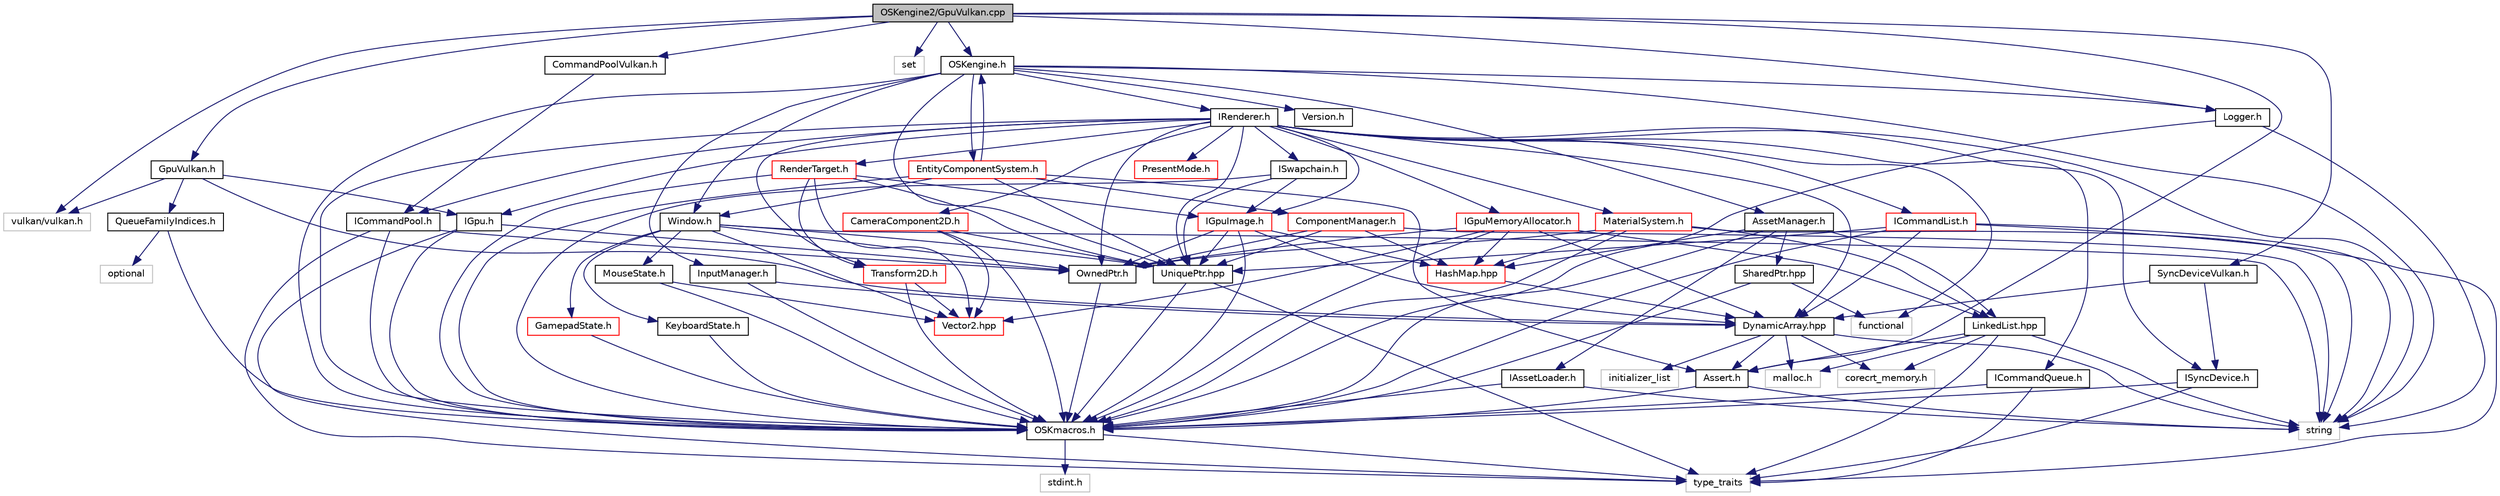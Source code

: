 digraph "OSKengine2/GpuVulkan.cpp"
{
 // LATEX_PDF_SIZE
  edge [fontname="Helvetica",fontsize="10",labelfontname="Helvetica",labelfontsize="10"];
  node [fontname="Helvetica",fontsize="10",shape=record];
  Node1 [label="OSKengine2/GpuVulkan.cpp",height=0.2,width=0.4,color="black", fillcolor="grey75", style="filled", fontcolor="black",tooltip=" "];
  Node1 -> Node2 [color="midnightblue",fontsize="10",style="solid"];
  Node2 [label="GpuVulkan.h",height=0.2,width=0.4,color="black", fillcolor="white", style="filled",URL="$_gpu_vulkan_8h.html",tooltip=" "];
  Node2 -> Node3 [color="midnightblue",fontsize="10",style="solid"];
  Node3 [label="vulkan/vulkan.h",height=0.2,width=0.4,color="grey75", fillcolor="white", style="filled",tooltip=" "];
  Node2 -> Node4 [color="midnightblue",fontsize="10",style="solid"];
  Node4 [label="IGpu.h",height=0.2,width=0.4,color="black", fillcolor="white", style="filled",URL="$_i_gpu_8h.html",tooltip=" "];
  Node4 -> Node5 [color="midnightblue",fontsize="10",style="solid"];
  Node5 [label="OSKmacros.h",height=0.2,width=0.4,color="black", fillcolor="white", style="filled",URL="$_o_s_kmacros_8h.html",tooltip=" "];
  Node5 -> Node6 [color="midnightblue",fontsize="10",style="solid"];
  Node6 [label="stdint.h",height=0.2,width=0.4,color="grey75", fillcolor="white", style="filled",tooltip=" "];
  Node5 -> Node7 [color="midnightblue",fontsize="10",style="solid"];
  Node7 [label="type_traits",height=0.2,width=0.4,color="grey75", fillcolor="white", style="filled",tooltip=" "];
  Node4 -> Node8 [color="midnightblue",fontsize="10",style="solid"];
  Node8 [label="OwnedPtr.h",height=0.2,width=0.4,color="black", fillcolor="white", style="filled",URL="$_owned_ptr_8h.html",tooltip=" "];
  Node8 -> Node5 [color="midnightblue",fontsize="10",style="solid"];
  Node4 -> Node7 [color="midnightblue",fontsize="10",style="solid"];
  Node2 -> Node9 [color="midnightblue",fontsize="10",style="solid"];
  Node9 [label="QueueFamilyIndices.h",height=0.2,width=0.4,color="black", fillcolor="white", style="filled",URL="$_queue_family_indices_8h.html",tooltip=" "];
  Node9 -> Node10 [color="midnightblue",fontsize="10",style="solid"];
  Node10 [label="optional",height=0.2,width=0.4,color="grey75", fillcolor="white", style="filled",tooltip=" "];
  Node9 -> Node5 [color="midnightblue",fontsize="10",style="solid"];
  Node2 -> Node11 [color="midnightblue",fontsize="10",style="solid"];
  Node11 [label="DynamicArray.hpp",height=0.2,width=0.4,color="black", fillcolor="white", style="filled",URL="$_dynamic_array_8hpp.html",tooltip=" "];
  Node11 -> Node12 [color="midnightblue",fontsize="10",style="solid"];
  Node12 [label="corecrt_memory.h",height=0.2,width=0.4,color="grey75", fillcolor="white", style="filled",tooltip=" "];
  Node11 -> Node13 [color="midnightblue",fontsize="10",style="solid"];
  Node13 [label="malloc.h",height=0.2,width=0.4,color="grey75", fillcolor="white", style="filled",tooltip=" "];
  Node11 -> Node14 [color="midnightblue",fontsize="10",style="solid"];
  Node14 [label="string",height=0.2,width=0.4,color="grey75", fillcolor="white", style="filled",tooltip=" "];
  Node11 -> Node15 [color="midnightblue",fontsize="10",style="solid"];
  Node15 [label="initializer_list",height=0.2,width=0.4,color="grey75", fillcolor="white", style="filled",tooltip=" "];
  Node11 -> Node16 [color="midnightblue",fontsize="10",style="solid"];
  Node16 [label="Assert.h",height=0.2,width=0.4,color="black", fillcolor="white", style="filled",URL="$_assert_8h.html",tooltip=" "];
  Node16 -> Node5 [color="midnightblue",fontsize="10",style="solid"];
  Node16 -> Node14 [color="midnightblue",fontsize="10",style="solid"];
  Node1 -> Node16 [color="midnightblue",fontsize="10",style="solid"];
  Node1 -> Node17 [color="midnightblue",fontsize="10",style="solid"];
  Node17 [label="set",height=0.2,width=0.4,color="grey75", fillcolor="white", style="filled",tooltip=" "];
  Node1 -> Node18 [color="midnightblue",fontsize="10",style="solid"];
  Node18 [label="CommandPoolVulkan.h",height=0.2,width=0.4,color="black", fillcolor="white", style="filled",URL="$_command_pool_vulkan_8h.html",tooltip=" "];
  Node18 -> Node19 [color="midnightblue",fontsize="10",style="solid"];
  Node19 [label="ICommandPool.h",height=0.2,width=0.4,color="black", fillcolor="white", style="filled",URL="$_i_command_pool_8h.html",tooltip=" "];
  Node19 -> Node5 [color="midnightblue",fontsize="10",style="solid"];
  Node19 -> Node8 [color="midnightblue",fontsize="10",style="solid"];
  Node19 -> Node7 [color="midnightblue",fontsize="10",style="solid"];
  Node1 -> Node20 [color="midnightblue",fontsize="10",style="solid"];
  Node20 [label="SyncDeviceVulkan.h",height=0.2,width=0.4,color="black", fillcolor="white", style="filled",URL="$_sync_device_vulkan_8h.html",tooltip=" "];
  Node20 -> Node21 [color="midnightblue",fontsize="10",style="solid"];
  Node21 [label="ISyncDevice.h",height=0.2,width=0.4,color="black", fillcolor="white", style="filled",URL="$_i_sync_device_8h.html",tooltip=" "];
  Node21 -> Node5 [color="midnightblue",fontsize="10",style="solid"];
  Node21 -> Node7 [color="midnightblue",fontsize="10",style="solid"];
  Node20 -> Node11 [color="midnightblue",fontsize="10",style="solid"];
  Node1 -> Node3 [color="midnightblue",fontsize="10",style="solid"];
  Node1 -> Node22 [color="midnightblue",fontsize="10",style="solid"];
  Node22 [label="OSKengine.h",height=0.2,width=0.4,color="black", fillcolor="white", style="filled",URL="$_o_s_kengine_8h.html",tooltip=" "];
  Node22 -> Node5 [color="midnightblue",fontsize="10",style="solid"];
  Node22 -> Node23 [color="midnightblue",fontsize="10",style="solid"];
  Node23 [label="UniquePtr.hpp",height=0.2,width=0.4,color="black", fillcolor="white", style="filled",URL="$_unique_ptr_8hpp.html",tooltip=" "];
  Node23 -> Node5 [color="midnightblue",fontsize="10",style="solid"];
  Node23 -> Node7 [color="midnightblue",fontsize="10",style="solid"];
  Node22 -> Node24 [color="midnightblue",fontsize="10",style="solid"];
  Node24 [label="Version.h",height=0.2,width=0.4,color="black", fillcolor="white", style="filled",URL="$_version_8h.html",tooltip=" "];
  Node22 -> Node14 [color="midnightblue",fontsize="10",style="solid"];
  Node22 -> Node25 [color="midnightblue",fontsize="10",style="solid"];
  Node25 [label="Logger.h",height=0.2,width=0.4,color="black", fillcolor="white", style="filled",URL="$_logger_8h.html",tooltip=" "];
  Node25 -> Node5 [color="midnightblue",fontsize="10",style="solid"];
  Node25 -> Node14 [color="midnightblue",fontsize="10",style="solid"];
  Node22 -> Node26 [color="midnightblue",fontsize="10",style="solid"];
  Node26 [label="Window.h",height=0.2,width=0.4,color="black", fillcolor="white", style="filled",URL="$_window_8h.html",tooltip=" "];
  Node26 -> Node27 [color="midnightblue",fontsize="10",style="solid"];
  Node27 [label="Vector2.hpp",height=0.2,width=0.4,color="red", fillcolor="white", style="filled",URL="$_vector2_8hpp.html",tooltip=" "];
  Node26 -> Node8 [color="midnightblue",fontsize="10",style="solid"];
  Node26 -> Node23 [color="midnightblue",fontsize="10",style="solid"];
  Node26 -> Node29 [color="midnightblue",fontsize="10",style="solid"];
  Node29 [label="GamepadState.h",height=0.2,width=0.4,color="red", fillcolor="white", style="filled",URL="$_gamepad_state_8h.html",tooltip=" "];
  Node29 -> Node5 [color="midnightblue",fontsize="10",style="solid"];
  Node26 -> Node14 [color="midnightblue",fontsize="10",style="solid"];
  Node26 -> Node31 [color="midnightblue",fontsize="10",style="solid"];
  Node31 [label="KeyboardState.h",height=0.2,width=0.4,color="black", fillcolor="white", style="filled",URL="$_keyboard_state_8h.html",tooltip=" "];
  Node31 -> Node5 [color="midnightblue",fontsize="10",style="solid"];
  Node26 -> Node32 [color="midnightblue",fontsize="10",style="solid"];
  Node32 [label="MouseState.h",height=0.2,width=0.4,color="black", fillcolor="white", style="filled",URL="$_mouse_state_8h.html",tooltip=" "];
  Node32 -> Node5 [color="midnightblue",fontsize="10",style="solid"];
  Node32 -> Node27 [color="midnightblue",fontsize="10",style="solid"];
  Node22 -> Node33 [color="midnightblue",fontsize="10",style="solid"];
  Node33 [label="IRenderer.h",height=0.2,width=0.4,color="black", fillcolor="white", style="filled",URL="$_i_renderer_8h.html",tooltip=" "];
  Node33 -> Node5 [color="midnightblue",fontsize="10",style="solid"];
  Node33 -> Node23 [color="midnightblue",fontsize="10",style="solid"];
  Node33 -> Node8 [color="midnightblue",fontsize="10",style="solid"];
  Node33 -> Node11 [color="midnightblue",fontsize="10",style="solid"];
  Node33 -> Node4 [color="midnightblue",fontsize="10",style="solid"];
  Node33 -> Node34 [color="midnightblue",fontsize="10",style="solid"];
  Node34 [label="ICommandQueue.h",height=0.2,width=0.4,color="black", fillcolor="white", style="filled",URL="$_i_command_queue_8h.html",tooltip=" "];
  Node34 -> Node5 [color="midnightblue",fontsize="10",style="solid"];
  Node34 -> Node7 [color="midnightblue",fontsize="10",style="solid"];
  Node33 -> Node35 [color="midnightblue",fontsize="10",style="solid"];
  Node35 [label="ISwapchain.h",height=0.2,width=0.4,color="black", fillcolor="white", style="filled",URL="$_i_swapchain_8h.html",tooltip=" "];
  Node35 -> Node5 [color="midnightblue",fontsize="10",style="solid"];
  Node35 -> Node23 [color="midnightblue",fontsize="10",style="solid"];
  Node35 -> Node36 [color="midnightblue",fontsize="10",style="solid"];
  Node36 [label="IGpuImage.h",height=0.2,width=0.4,color="red", fillcolor="white", style="filled",URL="$_i_gpu_image_8h.html",tooltip=" "];
  Node36 -> Node5 [color="midnightblue",fontsize="10",style="solid"];
  Node36 -> Node8 [color="midnightblue",fontsize="10",style="solid"];
  Node36 -> Node23 [color="midnightblue",fontsize="10",style="solid"];
  Node36 -> Node11 [color="midnightblue",fontsize="10",style="solid"];
  Node36 -> Node46 [color="midnightblue",fontsize="10",style="solid"];
  Node46 [label="HashMap.hpp",height=0.2,width=0.4,color="red", fillcolor="white", style="filled",URL="$_hash_map_8hpp.html",tooltip=" "];
  Node46 -> Node11 [color="midnightblue",fontsize="10",style="solid"];
  Node33 -> Node21 [color="midnightblue",fontsize="10",style="solid"];
  Node33 -> Node49 [color="midnightblue",fontsize="10",style="solid"];
  Node49 [label="ICommandList.h",height=0.2,width=0.4,color="red", fillcolor="white", style="filled",URL="$_i_command_list_8h.html",tooltip=" "];
  Node49 -> Node5 [color="midnightblue",fontsize="10",style="solid"];
  Node49 -> Node11 [color="midnightblue",fontsize="10",style="solid"];
  Node49 -> Node23 [color="midnightblue",fontsize="10",style="solid"];
  Node49 -> Node14 [color="midnightblue",fontsize="10",style="solid"];
  Node49 -> Node7 [color="midnightblue",fontsize="10",style="solid"];
  Node33 -> Node19 [color="midnightblue",fontsize="10",style="solid"];
  Node33 -> Node55 [color="midnightblue",fontsize="10",style="solid"];
  Node55 [label="IGpuMemoryAllocator.h",height=0.2,width=0.4,color="red", fillcolor="white", style="filled",URL="$_i_gpu_memory_allocator_8h.html",tooltip=" "];
  Node55 -> Node5 [color="midnightblue",fontsize="10",style="solid"];
  Node55 -> Node8 [color="midnightblue",fontsize="10",style="solid"];
  Node55 -> Node40 [color="midnightblue",fontsize="10",style="solid"];
  Node40 [label="LinkedList.hpp",height=0.2,width=0.4,color="black", fillcolor="white", style="filled",URL="$_linked_list_8hpp.html",tooltip=" "];
  Node40 -> Node12 [color="midnightblue",fontsize="10",style="solid"];
  Node40 -> Node13 [color="midnightblue",fontsize="10",style="solid"];
  Node40 -> Node14 [color="midnightblue",fontsize="10",style="solid"];
  Node40 -> Node7 [color="midnightblue",fontsize="10",style="solid"];
  Node40 -> Node16 [color="midnightblue",fontsize="10",style="solid"];
  Node55 -> Node46 [color="midnightblue",fontsize="10",style="solid"];
  Node55 -> Node11 [color="midnightblue",fontsize="10",style="solid"];
  Node55 -> Node27 [color="midnightblue",fontsize="10",style="solid"];
  Node33 -> Node58 [color="midnightblue",fontsize="10",style="solid"];
  Node58 [label="RenderTarget.h",height=0.2,width=0.4,color="red", fillcolor="white", style="filled",URL="$_render_target_8h.html",tooltip=" "];
  Node58 -> Node5 [color="midnightblue",fontsize="10",style="solid"];
  Node58 -> Node23 [color="midnightblue",fontsize="10",style="solid"];
  Node58 -> Node36 [color="midnightblue",fontsize="10",style="solid"];
  Node58 -> Node27 [color="midnightblue",fontsize="10",style="solid"];
  Node58 -> Node64 [color="midnightblue",fontsize="10",style="solid"];
  Node64 [label="Transform2D.h",height=0.2,width=0.4,color="red", fillcolor="white", style="filled",URL="$_transform2_d_8h.html",tooltip=" "];
  Node64 -> Node27 [color="midnightblue",fontsize="10",style="solid"];
  Node64 -> Node5 [color="midnightblue",fontsize="10",style="solid"];
  Node33 -> Node66 [color="midnightblue",fontsize="10",style="solid"];
  Node66 [label="MaterialSystem.h",height=0.2,width=0.4,color="red", fillcolor="white", style="filled",URL="$_material_system_8h.html",tooltip=" "];
  Node66 -> Node5 [color="midnightblue",fontsize="10",style="solid"];
  Node66 -> Node40 [color="midnightblue",fontsize="10",style="solid"];
  Node66 -> Node46 [color="midnightblue",fontsize="10",style="solid"];
  Node66 -> Node8 [color="midnightblue",fontsize="10",style="solid"];
  Node66 -> Node14 [color="midnightblue",fontsize="10",style="solid"];
  Node33 -> Node68 [color="midnightblue",fontsize="10",style="solid"];
  Node68 [label="PresentMode.h",height=0.2,width=0.4,color="red", fillcolor="white", style="filled",URL="$_present_mode_8h.html",tooltip=" "];
  Node33 -> Node36 [color="midnightblue",fontsize="10",style="solid"];
  Node33 -> Node70 [color="midnightblue",fontsize="10",style="solid"];
  Node70 [label="CameraComponent2D.h",height=0.2,width=0.4,color="red", fillcolor="white", style="filled",URL="$_camera_component2_d_8h.html",tooltip=" "];
  Node70 -> Node5 [color="midnightblue",fontsize="10",style="solid"];
  Node70 -> Node27 [color="midnightblue",fontsize="10",style="solid"];
  Node70 -> Node23 [color="midnightblue",fontsize="10",style="solid"];
  Node33 -> Node64 [color="midnightblue",fontsize="10",style="solid"];
  Node33 -> Node14 [color="midnightblue",fontsize="10",style="solid"];
  Node33 -> Node72 [color="midnightblue",fontsize="10",style="solid"];
  Node72 [label="functional",height=0.2,width=0.4,color="grey75", fillcolor="white", style="filled",tooltip=" "];
  Node22 -> Node73 [color="midnightblue",fontsize="10",style="solid"];
  Node73 [label="AssetManager.h",height=0.2,width=0.4,color="black", fillcolor="white", style="filled",URL="$_asset_manager_8h.html",tooltip=" "];
  Node73 -> Node5 [color="midnightblue",fontsize="10",style="solid"];
  Node73 -> Node40 [color="midnightblue",fontsize="10",style="solid"];
  Node73 -> Node46 [color="midnightblue",fontsize="10",style="solid"];
  Node73 -> Node74 [color="midnightblue",fontsize="10",style="solid"];
  Node74 [label="SharedPtr.hpp",height=0.2,width=0.4,color="black", fillcolor="white", style="filled",URL="$_shared_ptr_8hpp.html",tooltip=" "];
  Node74 -> Node72 [color="midnightblue",fontsize="10",style="solid"];
  Node74 -> Node5 [color="midnightblue",fontsize="10",style="solid"];
  Node73 -> Node75 [color="midnightblue",fontsize="10",style="solid"];
  Node75 [label="IAssetLoader.h",height=0.2,width=0.4,color="black", fillcolor="white", style="filled",URL="$_i_asset_loader_8h.html",tooltip=" "];
  Node75 -> Node5 [color="midnightblue",fontsize="10",style="solid"];
  Node75 -> Node14 [color="midnightblue",fontsize="10",style="solid"];
  Node22 -> Node76 [color="midnightblue",fontsize="10",style="solid"];
  Node76 [label="EntityComponentSystem.h",height=0.2,width=0.4,color="red", fillcolor="white", style="filled",URL="$_entity_component_system_8h.html",tooltip=" "];
  Node76 -> Node5 [color="midnightblue",fontsize="10",style="solid"];
  Node76 -> Node23 [color="midnightblue",fontsize="10",style="solid"];
  Node76 -> Node77 [color="midnightblue",fontsize="10",style="solid"];
  Node77 [label="ComponentManager.h",height=0.2,width=0.4,color="red", fillcolor="white", style="filled",URL="$_component_manager_8h.html",tooltip=" "];
  Node77 -> Node46 [color="midnightblue",fontsize="10",style="solid"];
  Node77 -> Node8 [color="midnightblue",fontsize="10",style="solid"];
  Node77 -> Node23 [color="midnightblue",fontsize="10",style="solid"];
  Node77 -> Node14 [color="midnightblue",fontsize="10",style="solid"];
  Node76 -> Node16 [color="midnightblue",fontsize="10",style="solid"];
  Node76 -> Node22 [color="midnightblue",fontsize="10",style="solid"];
  Node76 -> Node26 [color="midnightblue",fontsize="10",style="solid"];
  Node22 -> Node85 [color="midnightblue",fontsize="10",style="solid"];
  Node85 [label="InputManager.h",height=0.2,width=0.4,color="black", fillcolor="white", style="filled",URL="$_input_manager_8h.html",tooltip=" "];
  Node85 -> Node5 [color="midnightblue",fontsize="10",style="solid"];
  Node85 -> Node11 [color="midnightblue",fontsize="10",style="solid"];
  Node1 -> Node25 [color="midnightblue",fontsize="10",style="solid"];
}
